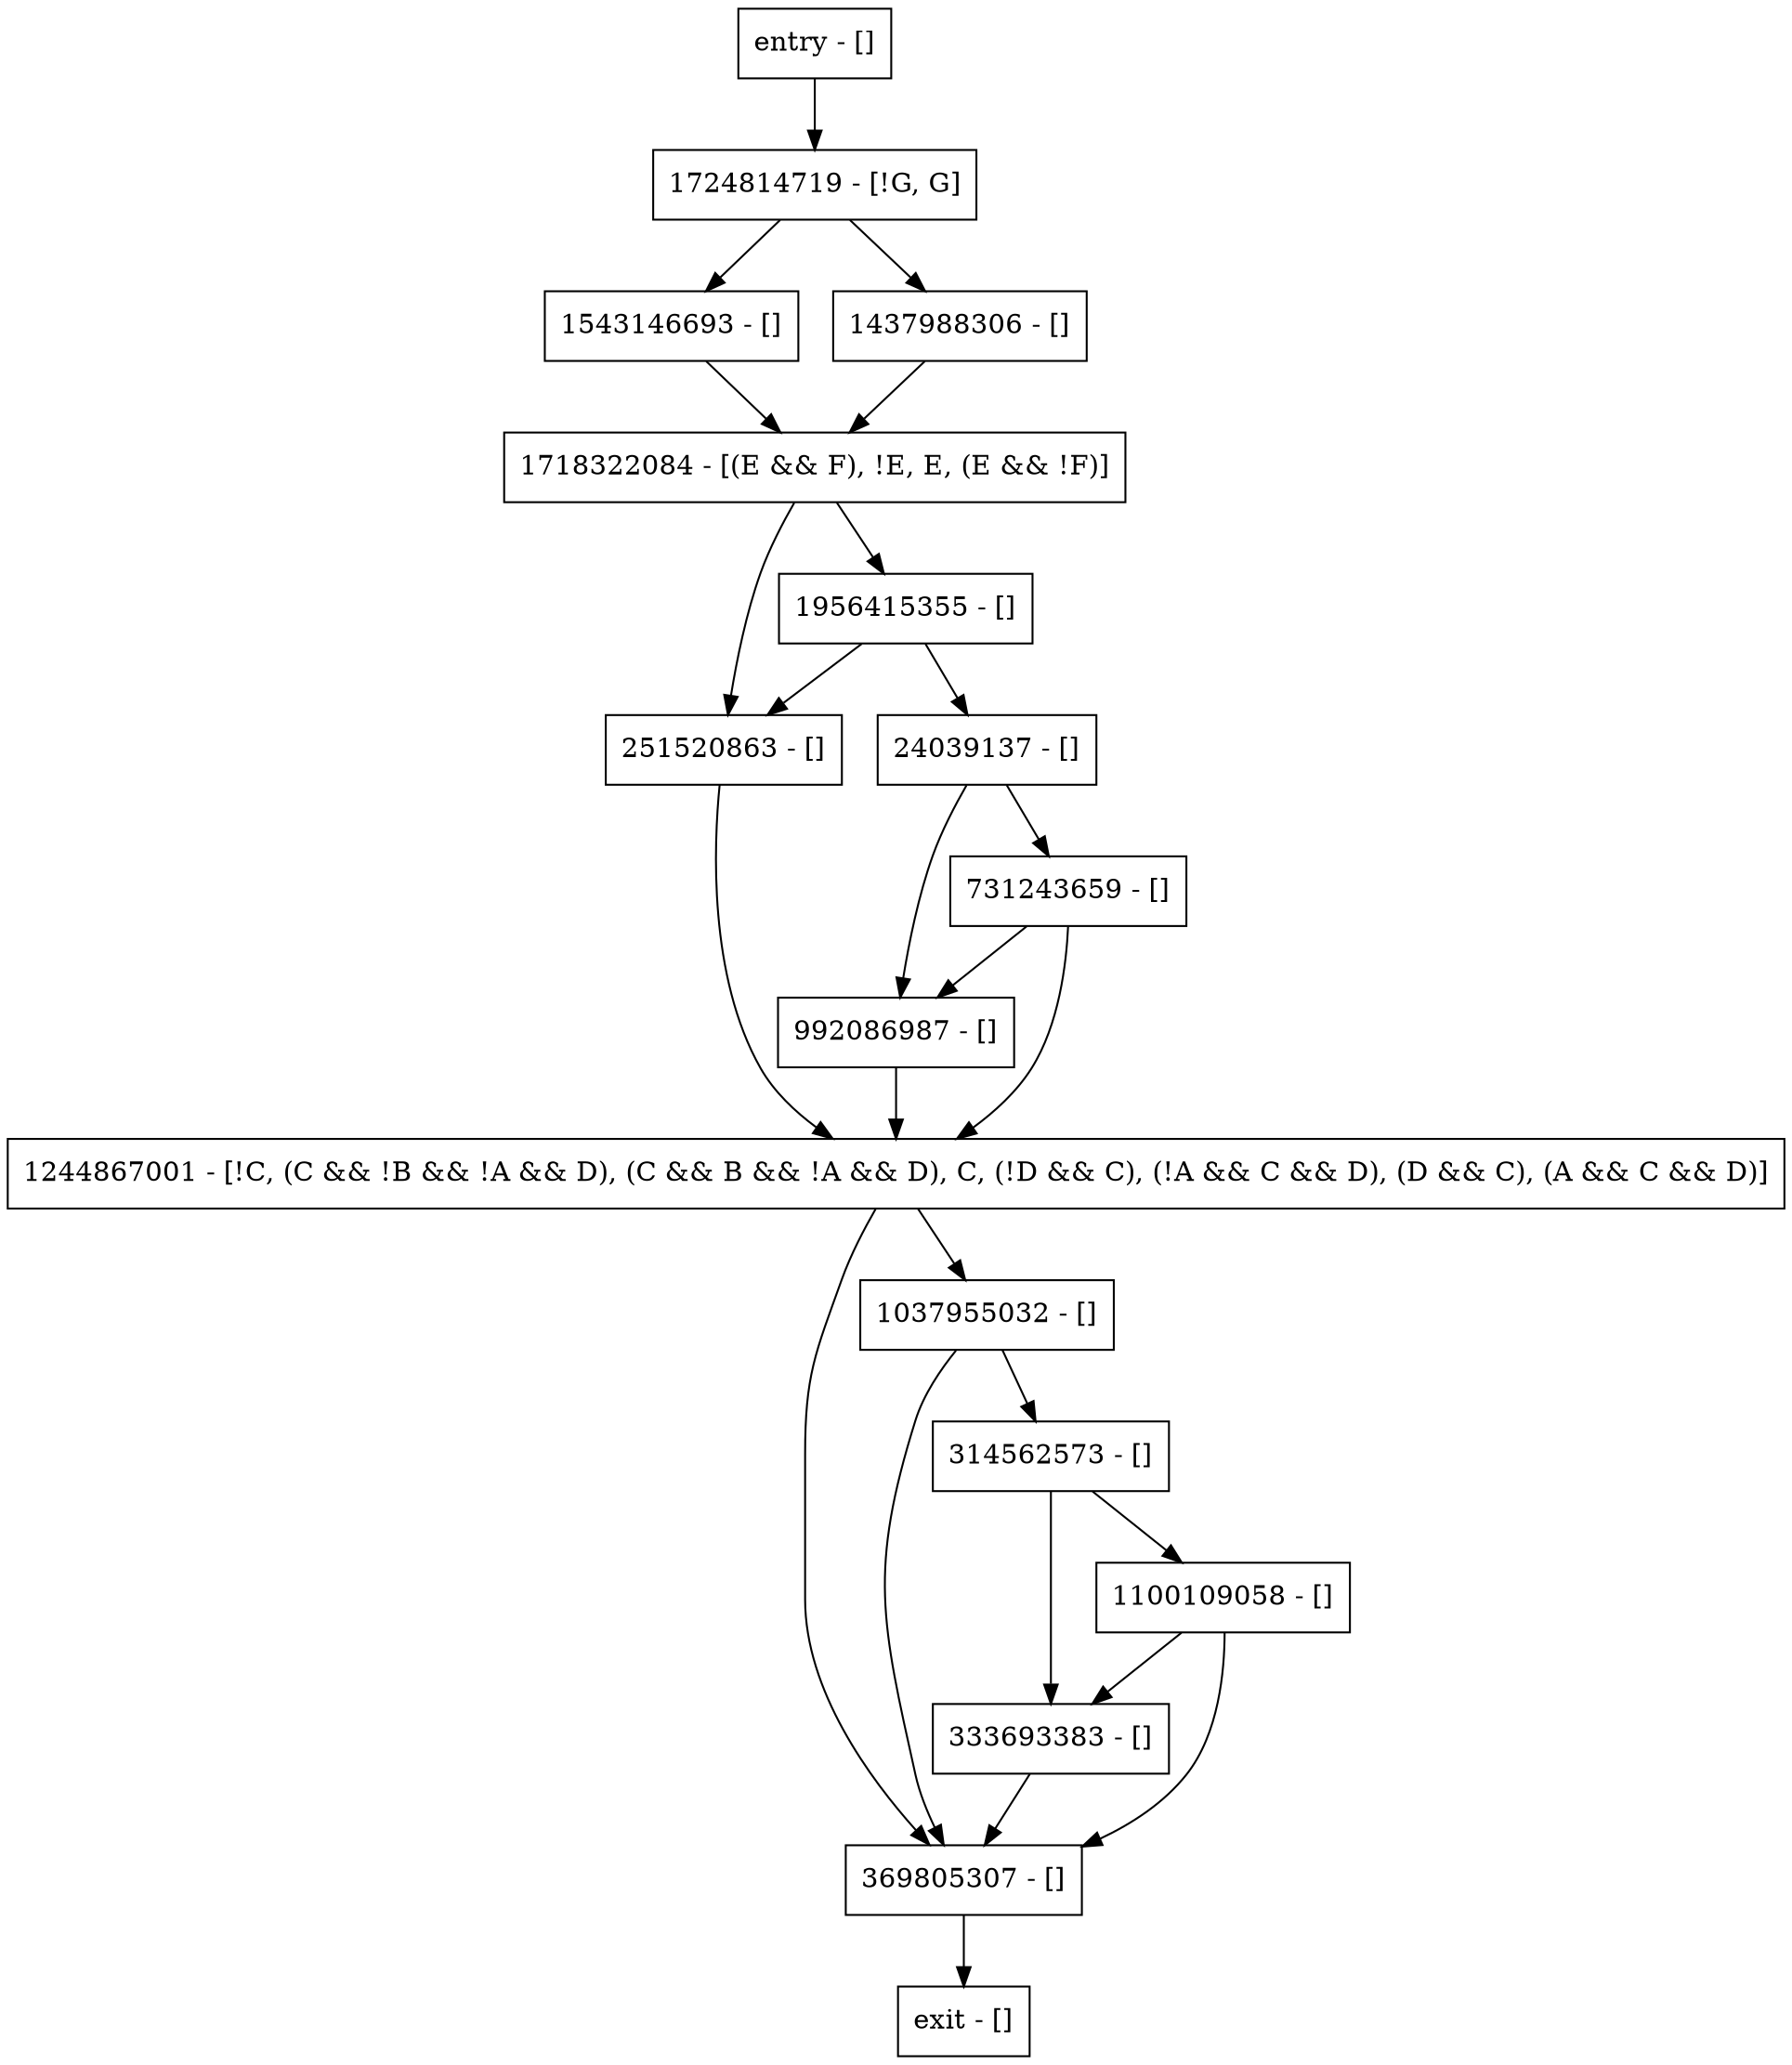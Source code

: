 digraph main {
node [shape=record];
369805307 [label="369805307 - []"];
1956415355 [label="1956415355 - []"];
251520863 [label="251520863 - []"];
1037955032 [label="1037955032 - []"];
1543146693 [label="1543146693 - []"];
333693383 [label="333693383 - []"];
entry [label="entry - []"];
exit [label="exit - []"];
24039137 [label="24039137 - []"];
992086987 [label="992086987 - []"];
731243659 [label="731243659 - []"];
1244867001 [label="1244867001 - [!C, (C && !B && !A && D), (C && B && !A && D), C, (!D && C), (!A && C && D), (D && C), (A && C && D)]"];
1724814719 [label="1724814719 - [!G, G]"];
314562573 [label="314562573 - []"];
1437988306 [label="1437988306 - []"];
1718322084 [label="1718322084 - [(E && F), !E, E, (E && !F)]"];
1100109058 [label="1100109058 - []"];
entry;
exit;
369805307 -> exit;
1956415355 -> 24039137;
1956415355 -> 251520863;
251520863 -> 1244867001;
1037955032 -> 369805307;
1037955032 -> 314562573;
1543146693 -> 1718322084;
333693383 -> 369805307;
entry -> 1724814719;
24039137 -> 992086987;
24039137 -> 731243659;
992086987 -> 1244867001;
731243659 -> 992086987;
731243659 -> 1244867001;
1244867001 -> 369805307;
1244867001 -> 1037955032;
1724814719 -> 1543146693;
1724814719 -> 1437988306;
314562573 -> 333693383;
314562573 -> 1100109058;
1437988306 -> 1718322084;
1718322084 -> 1956415355;
1718322084 -> 251520863;
1100109058 -> 369805307;
1100109058 -> 333693383;
}
